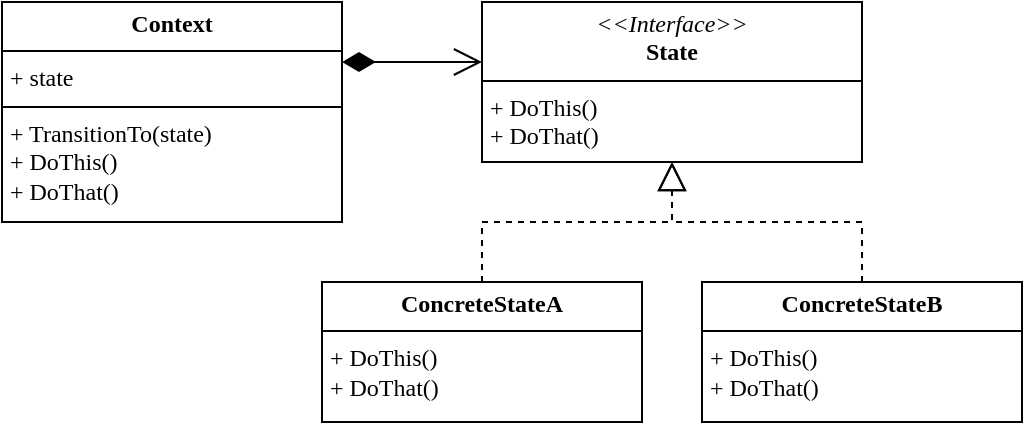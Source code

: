 <mxfile version="24.3.1" type="device" pages="2">
  <diagram id="C5RBs43oDa-KdzZeNtuy" name="Page-1">
    <mxGraphModel dx="564" dy="881" grid="1" gridSize="10" guides="1" tooltips="1" connect="1" arrows="1" fold="1" page="1" pageScale="1" pageWidth="827" pageHeight="1169" math="0" shadow="0">
      <root>
        <mxCell id="WIyWlLk6GJQsqaUBKTNV-0" />
        <mxCell id="WIyWlLk6GJQsqaUBKTNV-1" parent="WIyWlLk6GJQsqaUBKTNV-0" />
        <mxCell id="JXplZpj7NIrBlI-9z_Mw-4" value="&lt;p style=&quot;margin:0px;margin-top:4px;text-align:center;&quot;&gt;&lt;b&gt;Context&lt;/b&gt;&lt;/p&gt;&lt;hr style=&quot;border-style:solid;&quot; size=&quot;1&quot;&gt;&lt;p style=&quot;margin:0px;margin-left:4px;&quot;&gt;+ state&lt;/p&gt;&lt;hr style=&quot;border-style:solid;&quot; size=&quot;1&quot;&gt;&lt;p style=&quot;margin:0px;margin-left:4px;&quot;&gt;+ TransitionTo(state)&lt;/p&gt;&lt;p style=&quot;margin:0px;margin-left:4px;&quot;&gt;+ DoThis()&lt;/p&gt;&lt;p style=&quot;margin:0px;margin-left:4px;&quot;&gt;+ DoThat()&lt;/p&gt;" style="verticalAlign=top;align=left;overflow=fill;html=1;whiteSpace=wrap;fontFamily=Space Mono;" parent="WIyWlLk6GJQsqaUBKTNV-1" vertex="1">
          <mxGeometry x="200" y="480" width="170" height="110" as="geometry" />
        </mxCell>
        <mxCell id="JXplZpj7NIrBlI-9z_Mw-7" value="&lt;p style=&quot;margin:0px;margin-top:4px;text-align:center;&quot;&gt;&lt;i&gt;&amp;lt;&amp;lt;Interface&amp;gt;&amp;gt;&lt;/i&gt;&lt;br&gt;&lt;b&gt;State&lt;/b&gt;&lt;/p&gt;&lt;hr style=&quot;border-style:solid;&quot; size=&quot;1&quot;&gt;&lt;p style=&quot;margin:0px;margin-left:4px;&quot;&gt;+ DoThis()&lt;br&gt;+ DoThat()&lt;/p&gt;" style="verticalAlign=top;align=left;overflow=fill;html=1;whiteSpace=wrap;fontFamily=Space Mono;" parent="WIyWlLk6GJQsqaUBKTNV-1" vertex="1">
          <mxGeometry x="440" y="480" width="190" height="80" as="geometry" />
        </mxCell>
        <mxCell id="JXplZpj7NIrBlI-9z_Mw-9" value="&lt;p style=&quot;margin:0px;margin-top:4px;text-align:center;&quot;&gt;&lt;b&gt;ConcreteStateA&lt;/b&gt;&lt;/p&gt;&lt;hr style=&quot;border-style:solid;&quot; size=&quot;1&quot;&gt;&lt;p style=&quot;margin:0px;margin-left:4px;&quot;&gt;+ DoThis()&lt;br&gt;+ DoThat()&lt;br&gt;&lt;/p&gt;" style="verticalAlign=top;align=left;overflow=fill;html=1;whiteSpace=wrap;fontFamily=Space Mono;" parent="WIyWlLk6GJQsqaUBKTNV-1" vertex="1">
          <mxGeometry x="360" y="620" width="160" height="70" as="geometry" />
        </mxCell>
        <mxCell id="JXplZpj7NIrBlI-9z_Mw-15" value="" style="endArrow=block;dashed=1;endFill=0;endSize=12;html=1;rounded=0;entryX=0.5;entryY=1;entryDx=0;entryDy=0;exitX=0.5;exitY=0;exitDx=0;exitDy=0;fontFamily=Space Mono;" parent="WIyWlLk6GJQsqaUBKTNV-1" source="JXplZpj7NIrBlI-9z_Mw-9" target="JXplZpj7NIrBlI-9z_Mw-7" edge="1">
          <mxGeometry width="160" relative="1" as="geometry">
            <mxPoint x="280" y="640" as="sourcePoint" />
            <mxPoint x="440" y="640" as="targetPoint" />
            <Array as="points">
              <mxPoint x="440" y="590" />
              <mxPoint x="535" y="590" />
            </Array>
          </mxGeometry>
        </mxCell>
        <mxCell id="JXplZpj7NIrBlI-9z_Mw-17" value="" style="endArrow=block;dashed=1;endFill=0;endSize=12;html=1;rounded=0;entryX=0.5;entryY=1;entryDx=0;entryDy=0;exitX=0.5;exitY=0;exitDx=0;exitDy=0;fontFamily=Space Mono;" parent="WIyWlLk6GJQsqaUBKTNV-1" source="JXplZpj7NIrBlI-9z_Mw-18" target="JXplZpj7NIrBlI-9z_Mw-7" edge="1">
          <mxGeometry width="160" relative="1" as="geometry">
            <mxPoint x="630" y="610" as="sourcePoint" />
            <mxPoint x="540" y="590" as="targetPoint" />
            <Array as="points">
              <mxPoint x="630" y="590" />
              <mxPoint x="535" y="590" />
            </Array>
          </mxGeometry>
        </mxCell>
        <mxCell id="JXplZpj7NIrBlI-9z_Mw-18" value="&lt;p style=&quot;margin:0px;margin-top:4px;text-align:center;&quot;&gt;&lt;b&gt;ConcreteStateB&lt;/b&gt;&lt;/p&gt;&lt;hr style=&quot;border-style:solid;&quot; size=&quot;1&quot;&gt;&lt;p style=&quot;margin:0px;margin-left:4px;&quot;&gt;+ DoThis()&lt;br&gt;+ DoThat()&lt;br&gt;&lt;/p&gt;" style="verticalAlign=top;align=left;overflow=fill;html=1;whiteSpace=wrap;fontFamily=Space Mono;" parent="WIyWlLk6GJQsqaUBKTNV-1" vertex="1">
          <mxGeometry x="550" y="620" width="160" height="70" as="geometry" />
        </mxCell>
        <mxCell id="j3d6EpJdmZ0V3g1u9-FQ-0" value="" style="endArrow=open;html=1;endSize=12;startArrow=diamondThin;startSize=14;startFill=1;edgeStyle=orthogonalEdgeStyle;align=left;verticalAlign=bottom;rounded=0;" edge="1" parent="WIyWlLk6GJQsqaUBKTNV-1">
          <mxGeometry x="-1" y="3" relative="1" as="geometry">
            <mxPoint x="370" y="510" as="sourcePoint" />
            <mxPoint x="440" y="510" as="targetPoint" />
          </mxGeometry>
        </mxCell>
      </root>
    </mxGraphModel>
  </diagram>
  <diagram id="_5tP4xXQLg0safnRuYES" name="Page-2">
    <mxGraphModel dx="387" dy="604" grid="1" gridSize="10" guides="1" tooltips="1" connect="1" arrows="1" fold="1" page="1" pageScale="1" pageWidth="850" pageHeight="1100" math="0" shadow="0">
      <root>
        <mxCell id="0" />
        <mxCell id="1" parent="0" />
        <mxCell id="HAHAT5oQlglO9B3C2EoC-2" value="&lt;p style=&quot;margin:0px;margin-top:4px;text-align:center;&quot;&gt;&lt;b&gt;Mario&lt;/b&gt;&lt;/p&gt;&lt;hr style=&quot;border-style:solid;&quot; size=&quot;1&quot;&gt;&lt;p style=&quot;margin:0px;margin-left:4px;&quot;&gt;+ state&lt;/p&gt;&lt;hr style=&quot;border-style:solid;&quot; size=&quot;1&quot;&gt;&lt;p style=&quot;margin:0px;margin-left:4px;&quot;&gt;+ TransitionTo(state)&lt;/p&gt;&lt;p style=&quot;margin: 0px 0px 0px 4px;&quot;&gt;+ ObtainMushroom()&lt;br&gt;+ ObtainStar()&lt;/p&gt;&lt;p style=&quot;margin: 0px 0px 0px 4px;&quot;&gt;+ CollideEnemy()&lt;/p&gt;" style="verticalAlign=top;align=left;overflow=fill;html=1;whiteSpace=wrap;fontFamily=Space Mono;" parent="1" vertex="1">
          <mxGeometry x="120" y="200" width="170" height="120" as="geometry" />
        </mxCell>
        <mxCell id="HAHAT5oQlglO9B3C2EoC-3" value="&lt;p style=&quot;margin:0px;margin-top:4px;text-align:center;&quot;&gt;&lt;i&gt;&amp;lt;&amp;lt;Interface&amp;gt;&amp;gt;&lt;/i&gt;&lt;br&gt;&lt;b&gt;MarioState&lt;/b&gt;&lt;/p&gt;&lt;hr style=&quot;border-style:solid;&quot; size=&quot;1&quot;&gt;&lt;p style=&quot;margin:0px;margin-left:4px;&quot;&gt;+ ObtainMushroom()&lt;br&gt;+ ObtainStar()&lt;/p&gt;&lt;p style=&quot;margin:0px;margin-left:4px;&quot;&gt;+ CollideEnemy()&lt;/p&gt;" style="verticalAlign=top;align=left;overflow=fill;html=1;whiteSpace=wrap;fontFamily=Space Mono;" parent="1" vertex="1">
          <mxGeometry x="360" y="200" width="190" height="100" as="geometry" />
        </mxCell>
        <mxCell id="HAHAT5oQlglO9B3C2EoC-4" value="&lt;p style=&quot;margin:0px;margin-top:4px;text-align:center;&quot;&gt;&lt;b&gt;DeadMarioState&lt;/b&gt;&lt;/p&gt;&lt;hr style=&quot;border-style:solid;&quot; size=&quot;1&quot;&gt;&lt;p style=&quot;margin: 0px 0px 0px 4px;&quot;&gt;+ ObtainMushroom()&lt;br&gt;+ ObtainStar()&lt;/p&gt;&lt;p style=&quot;margin: 0px 0px 0px 4px;&quot;&gt;+ CollideEnemy()&lt;/p&gt;" style="verticalAlign=top;align=left;overflow=fill;html=1;whiteSpace=wrap;fontFamily=Space Mono;" parent="1" vertex="1">
          <mxGeometry x="120" y="370" width="160" height="80" as="geometry" />
        </mxCell>
        <mxCell id="HAHAT5oQlglO9B3C2EoC-5" value="&lt;p style=&quot;margin:0px;margin-top:4px;text-align:center;&quot;&gt;&lt;b&gt;SmallMarioState&lt;/b&gt;&lt;/p&gt;&lt;hr style=&quot;border-style:solid;&quot; size=&quot;1&quot;&gt;&lt;p style=&quot;margin: 0px 0px 0px 4px;&quot;&gt;+ ObtainMushroom()&lt;br&gt;+ ObtainStar()&lt;/p&gt;&lt;p style=&quot;margin: 0px 0px 0px 4px;&quot;&gt;+ CollideEnemy()&lt;/p&gt;" style="verticalAlign=top;align=left;overflow=fill;html=1;whiteSpace=wrap;fontFamily=Space Mono;" parent="1" vertex="1">
          <mxGeometry x="290" y="370" width="160" height="80" as="geometry" />
        </mxCell>
        <mxCell id="HAHAT5oQlglO9B3C2EoC-6" value="&lt;p style=&quot;margin:0px;margin-top:4px;text-align:center;&quot;&gt;&lt;b&gt;SuperMarioState&lt;/b&gt;&lt;/p&gt;&lt;hr style=&quot;border-style:solid;&quot; size=&quot;1&quot;&gt;&lt;p style=&quot;margin: 0px 0px 0px 4px;&quot;&gt;+ ObtainMushroom()&lt;br&gt;+ ObtainStar()&lt;/p&gt;&lt;p style=&quot;margin: 0px 0px 0px 4px;&quot;&gt;+ CollideEnemy()&lt;/p&gt;" style="verticalAlign=top;align=left;overflow=fill;html=1;whiteSpace=wrap;fontFamily=Space Mono;" parent="1" vertex="1">
          <mxGeometry x="460" y="370" width="160" height="80" as="geometry" />
        </mxCell>
        <mxCell id="HAHAT5oQlglO9B3C2EoC-7" value="&lt;p style=&quot;margin:0px;margin-top:4px;text-align:center;&quot;&gt;&lt;b&gt;InvincibleMarioState&lt;/b&gt;&lt;/p&gt;&lt;hr style=&quot;border-style:solid;&quot; size=&quot;1&quot;&gt;&lt;p style=&quot;margin: 0px 0px 0px 4px;&quot;&gt;+ ObtainMushroom()&lt;br&gt;+ ObtainStar()&lt;/p&gt;&lt;p style=&quot;margin: 0px 0px 0px 4px;&quot;&gt;+ CollideEnemy()&lt;/p&gt;" style="verticalAlign=top;align=left;overflow=fill;html=1;whiteSpace=wrap;fontFamily=Space Mono;" parent="1" vertex="1">
          <mxGeometry x="630" y="370" width="160" height="80" as="geometry" />
        </mxCell>
        <mxCell id="HAHAT5oQlglO9B3C2EoC-8" value="" style="endArrow=block;dashed=1;endFill=0;endSize=12;html=1;rounded=0;entryX=0.5;entryY=1;entryDx=0;entryDy=0;exitX=0.5;exitY=0;exitDx=0;exitDy=0;fontFamily=Space Mono;" parent="1" source="HAHAT5oQlglO9B3C2EoC-4" target="HAHAT5oQlglO9B3C2EoC-3" edge="1">
          <mxGeometry width="160" relative="1" as="geometry">
            <mxPoint x="250" y="490" as="sourcePoint" />
            <mxPoint x="410" y="490" as="targetPoint" />
            <Array as="points">
              <mxPoint x="200" y="340" />
              <mxPoint x="455" y="340" />
            </Array>
          </mxGeometry>
        </mxCell>
        <mxCell id="HAHAT5oQlglO9B3C2EoC-9" value="" style="endArrow=block;dashed=1;endFill=0;endSize=12;html=1;rounded=0;entryX=0.5;entryY=1;entryDx=0;entryDy=0;exitX=0.5;exitY=0;exitDx=0;exitDy=0;fontFamily=Space Mono;" parent="1" source="HAHAT5oQlglO9B3C2EoC-5" target="HAHAT5oQlglO9B3C2EoC-3" edge="1">
          <mxGeometry width="160" relative="1" as="geometry">
            <mxPoint x="360" y="370" as="sourcePoint" />
            <mxPoint x="618" y="310" as="targetPoint" />
            <Array as="points">
              <mxPoint x="370" y="340" />
              <mxPoint x="455" y="340" />
            </Array>
          </mxGeometry>
        </mxCell>
        <mxCell id="HAHAT5oQlglO9B3C2EoC-10" value="" style="endArrow=block;dashed=1;endFill=0;endSize=12;html=1;rounded=0;entryX=0.5;entryY=1;entryDx=0;entryDy=0;exitX=0.5;exitY=0;exitDx=0;exitDy=0;fontFamily=Space Mono;" parent="1" source="HAHAT5oQlglO9B3C2EoC-6" target="HAHAT5oQlglO9B3C2EoC-3" edge="1">
          <mxGeometry width="160" relative="1" as="geometry">
            <mxPoint x="380" y="380" as="sourcePoint" />
            <mxPoint x="465" y="320" as="targetPoint" />
            <Array as="points">
              <mxPoint x="540" y="340" />
              <mxPoint x="455" y="340" />
            </Array>
          </mxGeometry>
        </mxCell>
        <mxCell id="ImQfZEDrhy7qPL2aleLo-1" value="" style="endArrow=open;html=1;endSize=12;startArrow=diamondThin;startSize=14;startFill=1;edgeStyle=orthogonalEdgeStyle;align=left;verticalAlign=bottom;rounded=0;" edge="1" parent="1">
          <mxGeometry x="-1" y="3" relative="1" as="geometry">
            <mxPoint x="290" y="230" as="sourcePoint" />
            <mxPoint x="360" y="230" as="targetPoint" />
          </mxGeometry>
        </mxCell>
        <mxCell id="9amDMz5p95wdPsH_IG3W-3" value="" style="endArrow=block;dashed=1;endFill=0;endSize=12;html=1;rounded=0;entryX=0.5;entryY=1;entryDx=0;entryDy=0;exitX=0.5;exitY=0;exitDx=0;exitDy=0;fontFamily=Space Mono;" edge="1" parent="1" source="HAHAT5oQlglO9B3C2EoC-7" target="HAHAT5oQlglO9B3C2EoC-3">
          <mxGeometry width="160" relative="1" as="geometry">
            <mxPoint x="718" y="370" as="sourcePoint" />
            <mxPoint x="460" y="300" as="targetPoint" />
            <Array as="points">
              <mxPoint x="710" y="340" />
              <mxPoint x="455" y="340" />
            </Array>
          </mxGeometry>
        </mxCell>
      </root>
    </mxGraphModel>
  </diagram>
</mxfile>

